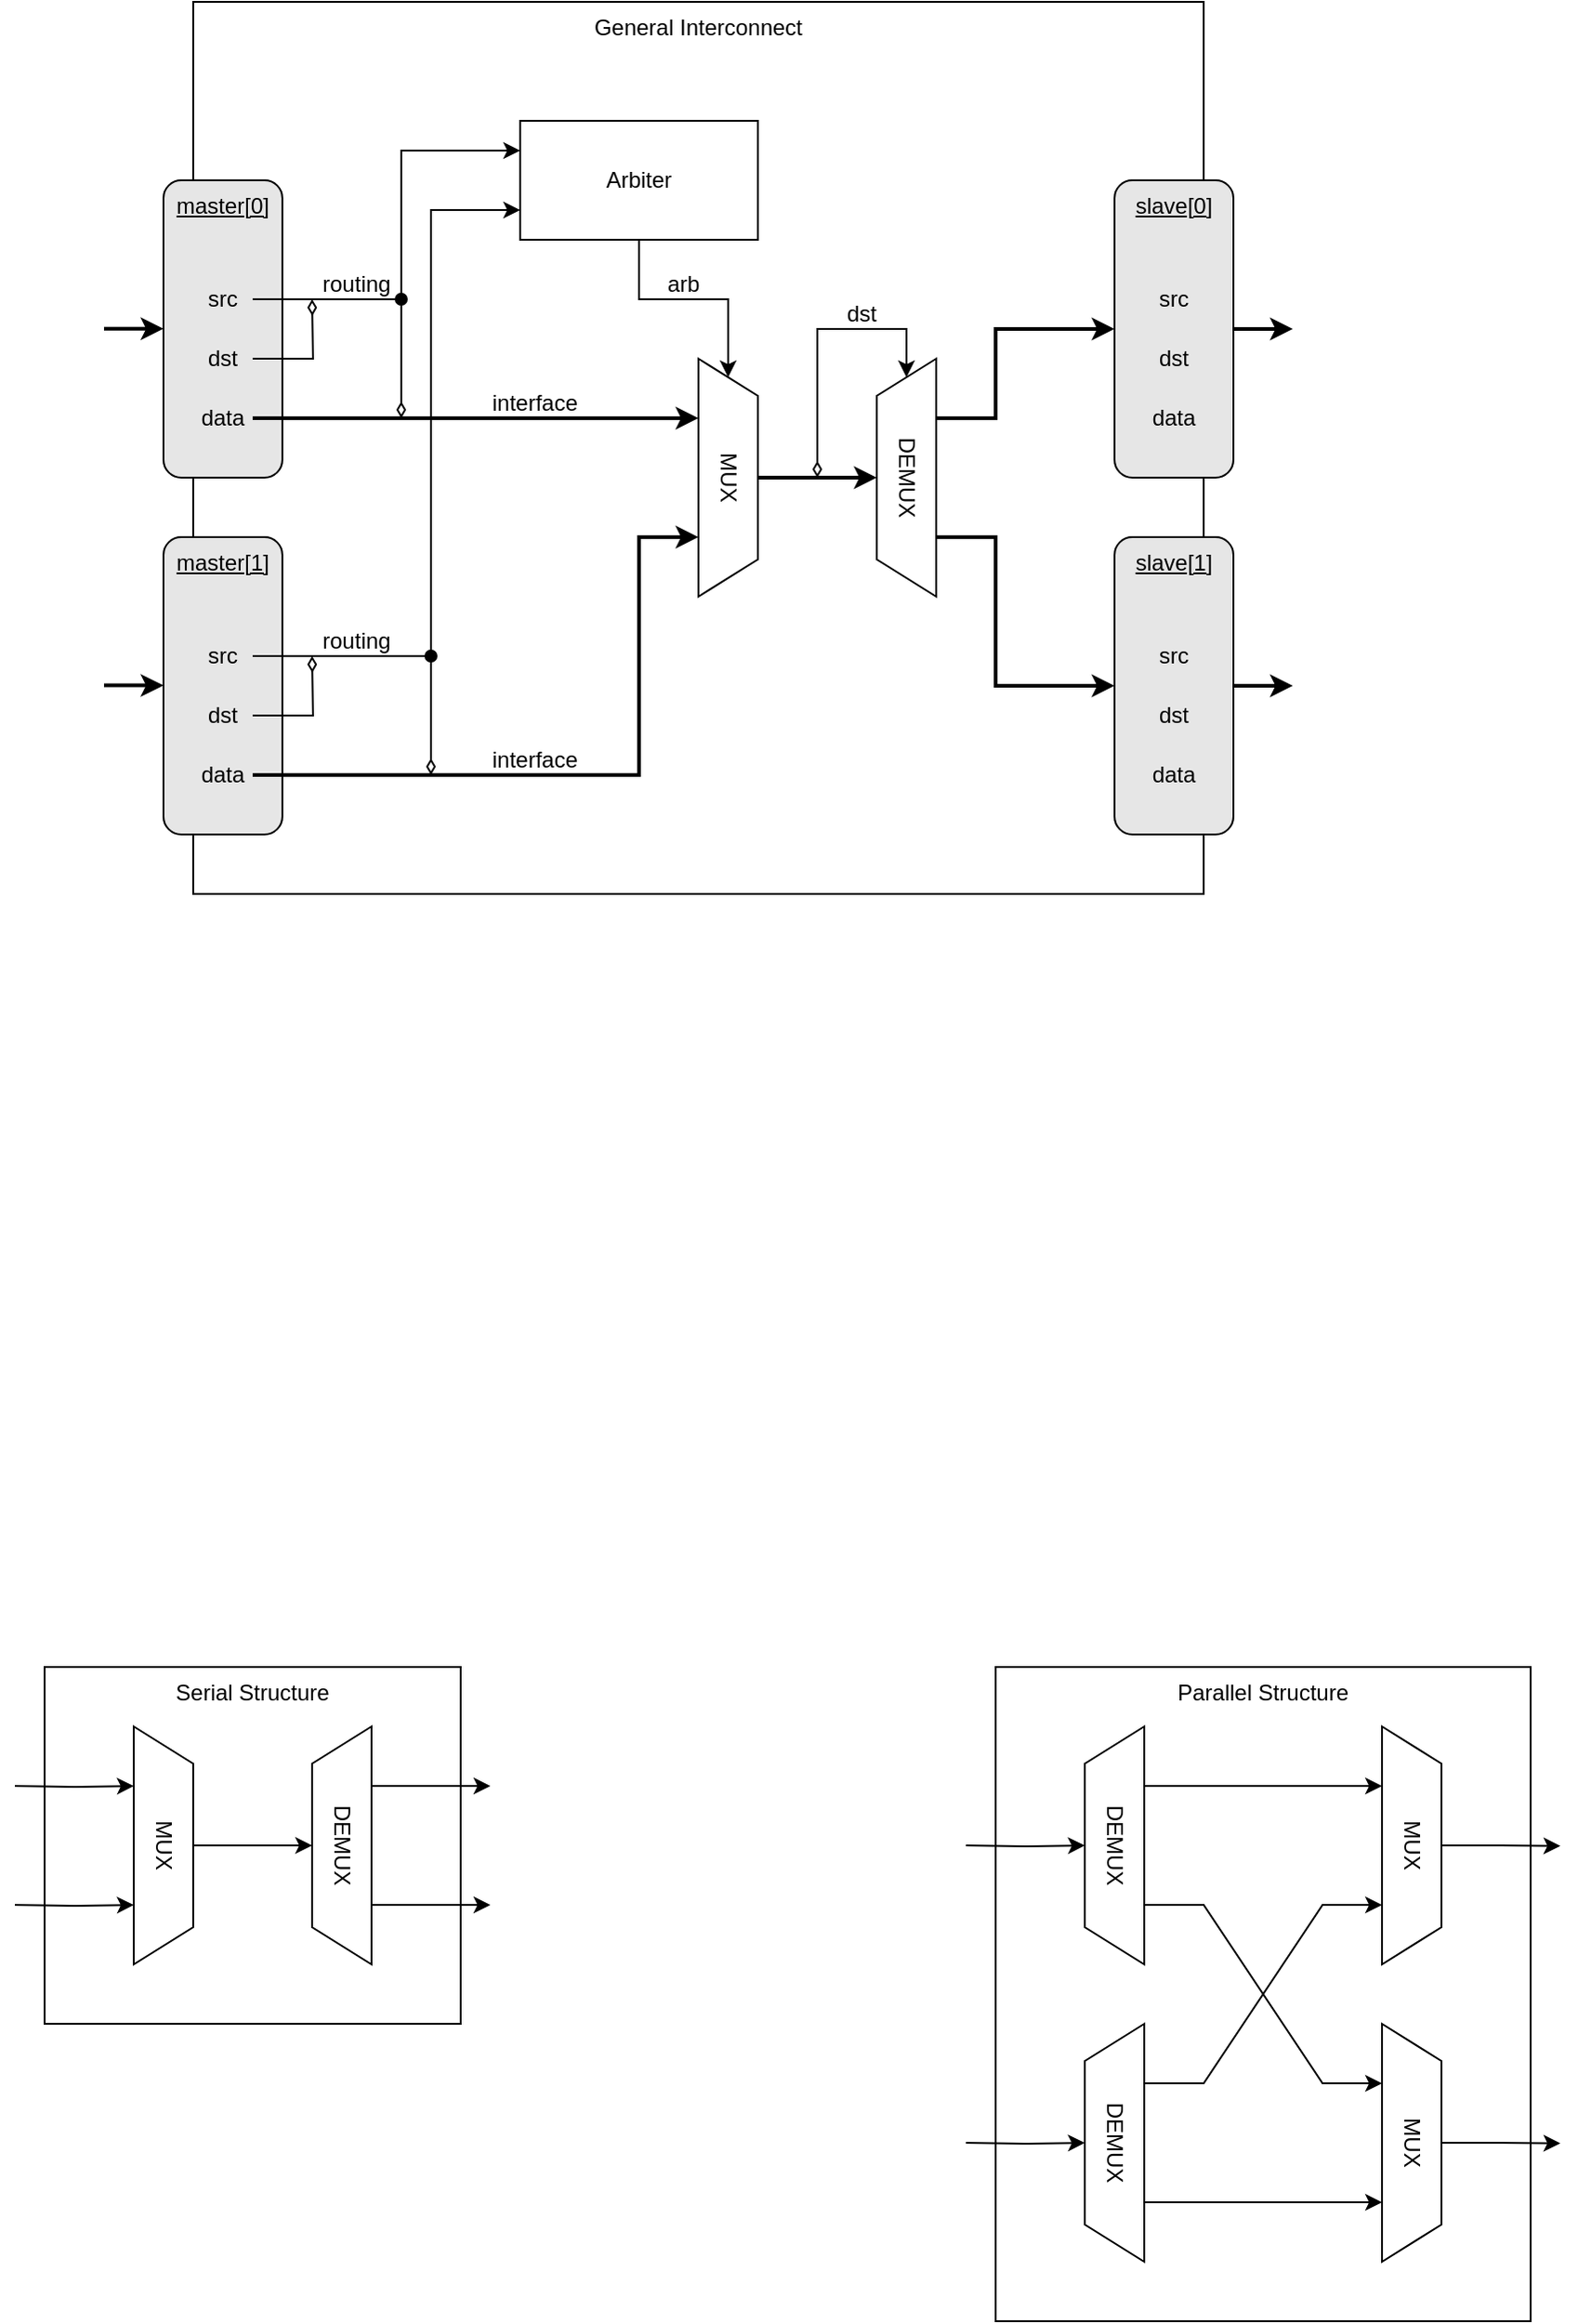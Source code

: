 <mxfile version="21.6.5" type="device">
  <diagram name="Page-1" id="W10y5Xv-MgBhDv2cQMVb">
    <mxGraphModel dx="1040" dy="603" grid="1" gridSize="16" guides="0" tooltips="1" connect="1" arrows="0" fold="1" page="1" pageScale="1" pageWidth="2560" pageHeight="1440" background="#ffffff" math="0" shadow="0">
      <root>
        <mxCell id="0" />
        <mxCell id="1" parent="0" />
        <mxCell id="4zyIvn0-0Vn7ysodNtMI-83" value="Serial Structure" style="rounded=0;whiteSpace=wrap;html=1;verticalAlign=top;" parent="1" vertex="1">
          <mxGeometry x="64" y="1024" width="224" height="192" as="geometry" />
        </mxCell>
        <mxCell id="4zyIvn0-0Vn7ysodNtMI-82" value="Parallel Structure" style="rounded=0;whiteSpace=wrap;html=1;verticalAlign=top;" parent="1" vertex="1">
          <mxGeometry x="576" y="1024" width="288" height="352" as="geometry" />
        </mxCell>
        <mxCell id="4zyIvn0-0Vn7ysodNtMI-51" value="General Interconnect" style="rounded=0;whiteSpace=wrap;html=1;verticalAlign=top;" parent="1" vertex="1">
          <mxGeometry x="144" y="128" width="544" height="480" as="geometry" />
        </mxCell>
        <mxCell id="4zyIvn0-0Vn7ysodNtMI-34" style="edgeStyle=orthogonalEdgeStyle;rounded=0;orthogonalLoop=1;jettySize=auto;html=1;exitX=0.5;exitY=1;exitDx=0;exitDy=0;entryX=0;entryY=0.5;entryDx=0;entryDy=0;" parent="1" source="x5MmImR9Tws4CZoo8QPT-1" target="x5MmImR9Tws4CZoo8QPT-2" edge="1">
          <mxGeometry relative="1" as="geometry" />
        </mxCell>
        <mxCell id="x5MmImR9Tws4CZoo8QPT-1" value="Arbiter" style="rounded=0;whiteSpace=wrap;html=1;" parent="1" vertex="1">
          <mxGeometry x="320" y="192" width="128" height="64" as="geometry" />
        </mxCell>
        <mxCell id="4zyIvn0-0Vn7ysodNtMI-36" style="edgeStyle=orthogonalEdgeStyle;rounded=0;orthogonalLoop=1;jettySize=auto;html=1;exitX=0.5;exitY=0;exitDx=0;exitDy=0;strokeWidth=2;entryX=0.5;entryY=1;entryDx=0;entryDy=0;" parent="1" source="x5MmImR9Tws4CZoo8QPT-2" target="4zyIvn0-0Vn7ysodNtMI-35" edge="1">
          <mxGeometry relative="1" as="geometry">
            <mxPoint x="496" y="416" as="targetPoint" />
          </mxGeometry>
        </mxCell>
        <mxCell id="x5MmImR9Tws4CZoo8QPT-2" value="MUX" style="shape=trapezoid;perimeter=trapezoidPerimeter;whiteSpace=wrap;html=1;fixedSize=1;rotation=90;" parent="1" vertex="1">
          <mxGeometry x="368" y="368" width="128" height="32" as="geometry" />
        </mxCell>
        <mxCell id="iYGyc5kOzqzwwhRVOcrO-2" style="edgeStyle=orthogonalEdgeStyle;rounded=0;orthogonalLoop=1;jettySize=auto;html=1;exitX=0;exitY=0.5;exitDx=0;exitDy=0;entryX=0;entryY=0.5;entryDx=0;entryDy=0;strokeWidth=2;" parent="1" target="4zyIvn0-0Vn7ysodNtMI-10" edge="1">
          <mxGeometry relative="1" as="geometry">
            <mxPoint x="96" y="303.905" as="sourcePoint" />
          </mxGeometry>
        </mxCell>
        <mxCell id="4zyIvn0-0Vn7ysodNtMI-10" value="&lt;u&gt;master[0]&lt;/u&gt;" style="rounded=1;whiteSpace=wrap;html=1;fillColor=#E6E6E6;verticalAlign=top;" parent="1" vertex="1">
          <mxGeometry x="128" y="224" width="64" height="160" as="geometry" />
        </mxCell>
        <mxCell id="4zyIvn0-0Vn7ysodNtMI-22" style="edgeStyle=orthogonalEdgeStyle;rounded=0;orthogonalLoop=1;jettySize=auto;html=1;exitX=1;exitY=0.5;exitDx=0;exitDy=0;entryX=0;entryY=0.25;entryDx=0;entryDy=0;" parent="1" source="4zyIvn0-0Vn7ysodNtMI-11" target="x5MmImR9Tws4CZoo8QPT-1" edge="1">
          <mxGeometry relative="1" as="geometry">
            <mxPoint x="256" y="288" as="targetPoint" />
            <Array as="points">
              <mxPoint x="256" y="288" />
              <mxPoint x="256" y="208" />
            </Array>
          </mxGeometry>
        </mxCell>
        <mxCell id="4zyIvn0-0Vn7ysodNtMI-11" value="src" style="text;html=1;strokeColor=none;fillColor=none;align=center;verticalAlign=middle;whiteSpace=wrap;rounded=0;" parent="1" vertex="1">
          <mxGeometry x="144" y="272" width="32" height="32" as="geometry" />
        </mxCell>
        <mxCell id="4zyIvn0-0Vn7ysodNtMI-25" style="edgeStyle=orthogonalEdgeStyle;rounded=0;orthogonalLoop=1;jettySize=auto;html=1;exitX=1;exitY=0.5;exitDx=0;exitDy=0;strokeWidth=2;entryX=0.25;entryY=1;entryDx=0;entryDy=0;" parent="1" source="4zyIvn0-0Vn7ysodNtMI-12" target="x5MmImR9Tws4CZoo8QPT-2" edge="1">
          <mxGeometry relative="1" as="geometry">
            <mxPoint x="320" y="352.056" as="targetPoint" />
          </mxGeometry>
        </mxCell>
        <mxCell id="4zyIvn0-0Vn7ysodNtMI-12" value="data" style="text;html=1;strokeColor=none;fillColor=none;align=center;verticalAlign=middle;whiteSpace=wrap;rounded=0;" parent="1" vertex="1">
          <mxGeometry x="144" y="336" width="32" height="32" as="geometry" />
        </mxCell>
        <mxCell id="4zyIvn0-0Vn7ysodNtMI-23" style="edgeStyle=orthogonalEdgeStyle;rounded=0;orthogonalLoop=1;jettySize=auto;html=1;exitX=1;exitY=0.5;exitDx=0;exitDy=0;endArrow=diamondThin;endFill=0;" parent="1" source="4zyIvn0-0Vn7ysodNtMI-13" edge="1">
          <mxGeometry relative="1" as="geometry">
            <mxPoint x="208.0" y="288" as="targetPoint" />
          </mxGeometry>
        </mxCell>
        <mxCell id="4zyIvn0-0Vn7ysodNtMI-13" value="dst" style="text;html=1;strokeColor=none;fillColor=none;align=center;verticalAlign=middle;whiteSpace=wrap;rounded=0;" parent="1" vertex="1">
          <mxGeometry x="144" y="304" width="32" height="32" as="geometry" />
        </mxCell>
        <mxCell id="iYGyc5kOzqzwwhRVOcrO-3" style="edgeStyle=orthogonalEdgeStyle;rounded=0;orthogonalLoop=1;jettySize=auto;html=1;exitX=0;exitY=0.5;exitDx=0;exitDy=0;entryX=0;entryY=0.5;entryDx=0;entryDy=0;strokeWidth=2;" parent="1" target="4zyIvn0-0Vn7ysodNtMI-18" edge="1">
          <mxGeometry relative="1" as="geometry">
            <mxPoint x="96" y="495.81" as="sourcePoint" />
          </mxGeometry>
        </mxCell>
        <mxCell id="4zyIvn0-0Vn7ysodNtMI-18" value="&lt;u&gt;master[1]&lt;/u&gt;" style="rounded=1;whiteSpace=wrap;html=1;fillColor=#E6E6E6;verticalAlign=top;" parent="1" vertex="1">
          <mxGeometry x="128" y="416" width="64" height="160" as="geometry" />
        </mxCell>
        <mxCell id="4zyIvn0-0Vn7ysodNtMI-26" style="edgeStyle=orthogonalEdgeStyle;rounded=0;orthogonalLoop=1;jettySize=auto;html=1;exitX=1;exitY=0.5;exitDx=0;exitDy=0;entryX=0;entryY=0.75;entryDx=0;entryDy=0;" parent="1" source="4zyIvn0-0Vn7ysodNtMI-19" target="x5MmImR9Tws4CZoo8QPT-1" edge="1">
          <mxGeometry relative="1" as="geometry">
            <mxPoint x="272" y="480.238" as="targetPoint" />
            <Array as="points">
              <mxPoint x="272" y="480" />
              <mxPoint x="272" y="240" />
            </Array>
          </mxGeometry>
        </mxCell>
        <mxCell id="4zyIvn0-0Vn7ysodNtMI-19" value="src" style="text;html=1;strokeColor=none;fillColor=none;align=center;verticalAlign=middle;whiteSpace=wrap;rounded=0;" parent="1" vertex="1">
          <mxGeometry x="144" y="464" width="32" height="32" as="geometry" />
        </mxCell>
        <mxCell id="4zyIvn0-0Vn7ysodNtMI-28" style="edgeStyle=orthogonalEdgeStyle;rounded=0;orthogonalLoop=1;jettySize=auto;html=1;exitX=1;exitY=0.5;exitDx=0;exitDy=0;strokeWidth=2;entryX=0.75;entryY=1;entryDx=0;entryDy=0;" parent="1" source="4zyIvn0-0Vn7ysodNtMI-20" target="x5MmImR9Tws4CZoo8QPT-2" edge="1">
          <mxGeometry relative="1" as="geometry">
            <mxPoint x="272" y="544.048" as="targetPoint" />
            <Array as="points">
              <mxPoint x="384" y="544" />
              <mxPoint x="384" y="416" />
            </Array>
          </mxGeometry>
        </mxCell>
        <mxCell id="4zyIvn0-0Vn7ysodNtMI-20" value="data" style="text;html=1;strokeColor=none;fillColor=none;align=center;verticalAlign=middle;whiteSpace=wrap;rounded=0;" parent="1" vertex="1">
          <mxGeometry x="144" y="528" width="32" height="32" as="geometry" />
        </mxCell>
        <mxCell id="4zyIvn0-0Vn7ysodNtMI-27" style="edgeStyle=orthogonalEdgeStyle;rounded=0;orthogonalLoop=1;jettySize=auto;html=1;exitX=1;exitY=0.5;exitDx=0;exitDy=0;endArrow=diamondThin;endFill=0;" parent="1" source="4zyIvn0-0Vn7ysodNtMI-21" edge="1">
          <mxGeometry relative="1" as="geometry">
            <mxPoint x="208" y="480" as="targetPoint" />
          </mxGeometry>
        </mxCell>
        <mxCell id="4zyIvn0-0Vn7ysodNtMI-21" value="dst" style="text;html=1;strokeColor=none;fillColor=none;align=center;verticalAlign=middle;whiteSpace=wrap;rounded=0;" parent="1" vertex="1">
          <mxGeometry x="144" y="496" width="32" height="32" as="geometry" />
        </mxCell>
        <mxCell id="4zyIvn0-0Vn7ysodNtMI-24" value="routing" style="text;html=1;strokeColor=none;fillColor=none;align=center;verticalAlign=middle;whiteSpace=wrap;rounded=0;" parent="1" vertex="1">
          <mxGeometry x="208" y="272" width="48" height="16" as="geometry" />
        </mxCell>
        <mxCell id="4zyIvn0-0Vn7ysodNtMI-29" value="" style="endArrow=diamondThin;html=1;rounded=0;startArrow=oval;startFill=1;endFill=0;" parent="1" edge="1">
          <mxGeometry width="50" height="50" relative="1" as="geometry">
            <mxPoint x="256" y="288" as="sourcePoint" />
            <mxPoint x="256" y="352" as="targetPoint" />
          </mxGeometry>
        </mxCell>
        <mxCell id="4zyIvn0-0Vn7ysodNtMI-30" value="interface" style="text;html=1;strokeColor=none;fillColor=none;align=center;verticalAlign=middle;whiteSpace=wrap;rounded=0;" parent="1" vertex="1">
          <mxGeometry x="304" y="336" width="48" height="16" as="geometry" />
        </mxCell>
        <mxCell id="4zyIvn0-0Vn7ysodNtMI-31" value="" style="endArrow=diamondThin;html=1;rounded=0;startArrow=oval;startFill=1;endFill=0;" parent="1" edge="1">
          <mxGeometry width="50" height="50" relative="1" as="geometry">
            <mxPoint x="272" y="480" as="sourcePoint" />
            <mxPoint x="272" y="544" as="targetPoint" />
          </mxGeometry>
        </mxCell>
        <mxCell id="4zyIvn0-0Vn7ysodNtMI-32" value="routing" style="text;html=1;strokeColor=none;fillColor=none;align=center;verticalAlign=middle;whiteSpace=wrap;rounded=0;" parent="1" vertex="1">
          <mxGeometry x="208" y="464" width="48" height="16" as="geometry" />
        </mxCell>
        <mxCell id="4zyIvn0-0Vn7ysodNtMI-33" value="interface" style="text;html=1;strokeColor=none;fillColor=none;align=center;verticalAlign=middle;whiteSpace=wrap;rounded=0;" parent="1" vertex="1">
          <mxGeometry x="304" y="528" width="48" height="16" as="geometry" />
        </mxCell>
        <mxCell id="4zyIvn0-0Vn7ysodNtMI-45" style="edgeStyle=orthogonalEdgeStyle;rounded=0;orthogonalLoop=1;jettySize=auto;html=1;entryX=0;entryY=0.5;entryDx=0;entryDy=0;strokeWidth=2;" parent="1" target="4zyIvn0-0Vn7ysodNtMI-37" edge="1">
          <mxGeometry relative="1" as="geometry">
            <mxPoint x="544" y="352" as="sourcePoint" />
            <Array as="points">
              <mxPoint x="576" y="352" />
              <mxPoint x="576" y="304" />
            </Array>
          </mxGeometry>
        </mxCell>
        <mxCell id="4zyIvn0-0Vn7ysodNtMI-46" style="edgeStyle=orthogonalEdgeStyle;rounded=0;orthogonalLoop=1;jettySize=auto;html=1;entryX=0;entryY=0.5;entryDx=0;entryDy=0;strokeWidth=2;" parent="1" target="4zyIvn0-0Vn7ysodNtMI-41" edge="1">
          <mxGeometry relative="1" as="geometry">
            <mxPoint x="544" y="416" as="sourcePoint" />
            <Array as="points">
              <mxPoint x="576" y="416" />
              <mxPoint x="576" y="496" />
            </Array>
          </mxGeometry>
        </mxCell>
        <mxCell id="4zyIvn0-0Vn7ysodNtMI-47" style="edgeStyle=orthogonalEdgeStyle;rounded=0;orthogonalLoop=1;jettySize=auto;html=1;exitX=1;exitY=0.5;exitDx=0;exitDy=0;startArrow=diamondThin;startFill=0;entryX=0;entryY=0.5;entryDx=0;entryDy=0;" parent="1" target="4zyIvn0-0Vn7ysodNtMI-35" edge="1">
          <mxGeometry relative="1" as="geometry">
            <mxPoint x="560" y="288" as="targetPoint" />
            <mxPoint x="480" y="384" as="sourcePoint" />
            <Array as="points">
              <mxPoint x="480" y="304" />
              <mxPoint x="528" y="304" />
            </Array>
          </mxGeometry>
        </mxCell>
        <mxCell id="4zyIvn0-0Vn7ysodNtMI-35" value="DEMUX" style="shape=trapezoid;perimeter=trapezoidPerimeter;whiteSpace=wrap;html=1;fixedSize=1;rotation=90;horizontal=1;flipV=1;" parent="1" vertex="1">
          <mxGeometry x="464" y="368" width="128" height="32" as="geometry" />
        </mxCell>
        <mxCell id="iYGyc5kOzqzwwhRVOcrO-4" style="edgeStyle=orthogonalEdgeStyle;rounded=0;orthogonalLoop=1;jettySize=auto;html=1;exitX=1;exitY=0.5;exitDx=0;exitDy=0;strokeWidth=2;" parent="1" source="4zyIvn0-0Vn7ysodNtMI-37" edge="1">
          <mxGeometry relative="1" as="geometry">
            <mxPoint x="736" y="303.905" as="targetPoint" />
          </mxGeometry>
        </mxCell>
        <mxCell id="4zyIvn0-0Vn7ysodNtMI-37" value="&lt;u&gt;slave[0]&lt;/u&gt;" style="rounded=1;whiteSpace=wrap;html=1;fillColor=#E6E6E6;verticalAlign=top;" parent="1" vertex="1">
          <mxGeometry x="640" y="224" width="64" height="160" as="geometry" />
        </mxCell>
        <mxCell id="4zyIvn0-0Vn7ysodNtMI-38" value="src" style="text;html=1;strokeColor=none;fillColor=none;align=center;verticalAlign=middle;whiteSpace=wrap;rounded=0;" parent="1" vertex="1">
          <mxGeometry x="656" y="272" width="32" height="32" as="geometry" />
        </mxCell>
        <mxCell id="4zyIvn0-0Vn7ysodNtMI-39" value="data" style="text;html=1;strokeColor=none;fillColor=none;align=center;verticalAlign=middle;whiteSpace=wrap;rounded=0;" parent="1" vertex="1">
          <mxGeometry x="656" y="336" width="32" height="32" as="geometry" />
        </mxCell>
        <mxCell id="4zyIvn0-0Vn7ysodNtMI-40" value="dst" style="text;html=1;strokeColor=none;fillColor=none;align=center;verticalAlign=middle;whiteSpace=wrap;rounded=0;" parent="1" vertex="1">
          <mxGeometry x="656" y="304" width="32" height="32" as="geometry" />
        </mxCell>
        <mxCell id="iYGyc5kOzqzwwhRVOcrO-5" style="edgeStyle=orthogonalEdgeStyle;rounded=0;orthogonalLoop=1;jettySize=auto;html=1;exitX=1;exitY=0.5;exitDx=0;exitDy=0;strokeWidth=2;" parent="1" source="4zyIvn0-0Vn7ysodNtMI-41" edge="1">
          <mxGeometry relative="1" as="geometry">
            <mxPoint x="736" y="495.81" as="targetPoint" />
          </mxGeometry>
        </mxCell>
        <mxCell id="4zyIvn0-0Vn7ysodNtMI-41" value="&lt;u&gt;slave[1]&lt;/u&gt;" style="rounded=1;whiteSpace=wrap;html=1;fillColor=#E6E6E6;verticalAlign=top;" parent="1" vertex="1">
          <mxGeometry x="640" y="416" width="64" height="160" as="geometry" />
        </mxCell>
        <mxCell id="4zyIvn0-0Vn7ysodNtMI-42" value="src" style="text;html=1;strokeColor=none;fillColor=none;align=center;verticalAlign=middle;whiteSpace=wrap;rounded=0;" parent="1" vertex="1">
          <mxGeometry x="656" y="464" width="32" height="32" as="geometry" />
        </mxCell>
        <mxCell id="4zyIvn0-0Vn7ysodNtMI-43" value="data" style="text;html=1;strokeColor=none;fillColor=none;align=center;verticalAlign=middle;whiteSpace=wrap;rounded=0;" parent="1" vertex="1">
          <mxGeometry x="656" y="528" width="32" height="32" as="geometry" />
        </mxCell>
        <mxCell id="4zyIvn0-0Vn7ysodNtMI-44" value="dst" style="text;html=1;strokeColor=none;fillColor=none;align=center;verticalAlign=middle;whiteSpace=wrap;rounded=0;" parent="1" vertex="1">
          <mxGeometry x="656" y="496" width="32" height="32" as="geometry" />
        </mxCell>
        <mxCell id="4zyIvn0-0Vn7ysodNtMI-48" value="dst" style="text;html=1;strokeColor=none;fillColor=none;align=center;verticalAlign=middle;whiteSpace=wrap;rounded=0;" parent="1" vertex="1">
          <mxGeometry x="480" y="288" width="48" height="16" as="geometry" />
        </mxCell>
        <mxCell id="4zyIvn0-0Vn7ysodNtMI-57" style="edgeStyle=orthogonalEdgeStyle;rounded=0;orthogonalLoop=1;jettySize=auto;html=1;exitX=0.5;exitY=0;exitDx=0;exitDy=0;strokeWidth=1;entryX=0.5;entryY=1;entryDx=0;entryDy=0;" parent="1" source="4zyIvn0-0Vn7ysodNtMI-58" target="4zyIvn0-0Vn7ysodNtMI-60" edge="1">
          <mxGeometry relative="1" as="geometry">
            <mxPoint x="192" y="1152" as="targetPoint" />
          </mxGeometry>
        </mxCell>
        <mxCell id="4zyIvn0-0Vn7ysodNtMI-61" style="edgeStyle=orthogonalEdgeStyle;rounded=0;orthogonalLoop=1;jettySize=auto;html=1;exitX=0.25;exitY=1;exitDx=0;exitDy=0;entryX=0.25;entryY=1;entryDx=0;entryDy=0;" parent="1" target="4zyIvn0-0Vn7ysodNtMI-58" edge="1">
          <mxGeometry relative="1" as="geometry">
            <mxPoint x="48" y="1088" as="sourcePoint" />
          </mxGeometry>
        </mxCell>
        <mxCell id="4zyIvn0-0Vn7ysodNtMI-62" style="edgeStyle=orthogonalEdgeStyle;rounded=0;orthogonalLoop=1;jettySize=auto;html=1;exitX=0.75;exitY=1;exitDx=0;exitDy=0;entryX=0.75;entryY=1;entryDx=0;entryDy=0;" parent="1" target="4zyIvn0-0Vn7ysodNtMI-58" edge="1">
          <mxGeometry relative="1" as="geometry">
            <mxPoint x="48" y="1152" as="sourcePoint" />
          </mxGeometry>
        </mxCell>
        <mxCell id="4zyIvn0-0Vn7ysodNtMI-58" value="MUX" style="shape=trapezoid;perimeter=trapezoidPerimeter;whiteSpace=wrap;html=1;fixedSize=1;rotation=90;" parent="1" vertex="1">
          <mxGeometry x="64" y="1104" width="128" height="32" as="geometry" />
        </mxCell>
        <mxCell id="4zyIvn0-0Vn7ysodNtMI-63" style="edgeStyle=orthogonalEdgeStyle;rounded=0;orthogonalLoop=1;jettySize=auto;html=1;exitX=0.25;exitY=0;exitDx=0;exitDy=0;" parent="1" source="4zyIvn0-0Vn7ysodNtMI-60" edge="1">
          <mxGeometry relative="1" as="geometry">
            <mxPoint x="304" y="1088" as="targetPoint" />
          </mxGeometry>
        </mxCell>
        <mxCell id="4zyIvn0-0Vn7ysodNtMI-64" style="edgeStyle=orthogonalEdgeStyle;rounded=0;orthogonalLoop=1;jettySize=auto;html=1;exitX=0.75;exitY=0;exitDx=0;exitDy=0;" parent="1" source="4zyIvn0-0Vn7ysodNtMI-60" edge="1">
          <mxGeometry relative="1" as="geometry">
            <mxPoint x="304" y="1152" as="targetPoint" />
          </mxGeometry>
        </mxCell>
        <mxCell id="4zyIvn0-0Vn7ysodNtMI-60" value="DEMUX" style="shape=trapezoid;perimeter=trapezoidPerimeter;whiteSpace=wrap;html=1;fixedSize=1;rotation=90;horizontal=1;flipV=1;" parent="1" vertex="1">
          <mxGeometry x="160" y="1104" width="128" height="32" as="geometry" />
        </mxCell>
        <mxCell id="4zyIvn0-0Vn7ysodNtMI-65" style="edgeStyle=orthogonalEdgeStyle;rounded=0;orthogonalLoop=1;jettySize=auto;html=1;exitX=0.5;exitY=0;exitDx=0;exitDy=0;strokeWidth=1;entryX=0.5;entryY=1;entryDx=0;entryDy=0;" parent="1" target="4zyIvn0-0Vn7ysodNtMI-71" edge="1">
          <mxGeometry relative="1" as="geometry">
            <mxPoint x="608" y="1152" as="targetPoint" />
            <mxPoint x="560" y="1120" as="sourcePoint" />
          </mxGeometry>
        </mxCell>
        <mxCell id="4zyIvn0-0Vn7ysodNtMI-76" style="edgeStyle=orthogonalEdgeStyle;rounded=0;orthogonalLoop=1;jettySize=auto;html=1;exitX=0.25;exitY=0;exitDx=0;exitDy=0;entryX=0.25;entryY=1;entryDx=0;entryDy=0;" parent="1" source="4zyIvn0-0Vn7ysodNtMI-71" target="4zyIvn0-0Vn7ysodNtMI-74" edge="1">
          <mxGeometry relative="1" as="geometry" />
        </mxCell>
        <mxCell id="4zyIvn0-0Vn7ysodNtMI-78" style="rounded=0;orthogonalLoop=1;jettySize=auto;html=1;exitX=0.75;exitY=0;exitDx=0;exitDy=0;entryX=0.25;entryY=1;entryDx=0;entryDy=0;" parent="1" source="4zyIvn0-0Vn7ysodNtMI-71" target="4zyIvn0-0Vn7ysodNtMI-75" edge="1">
          <mxGeometry relative="1" as="geometry">
            <Array as="points">
              <mxPoint x="688" y="1152" />
              <mxPoint x="752" y="1248" />
            </Array>
          </mxGeometry>
        </mxCell>
        <mxCell id="4zyIvn0-0Vn7ysodNtMI-71" value="DEMUX" style="shape=trapezoid;perimeter=trapezoidPerimeter;whiteSpace=wrap;html=1;fixedSize=1;rotation=90;horizontal=1;flipV=1;" parent="1" vertex="1">
          <mxGeometry x="576" y="1104" width="128" height="32" as="geometry" />
        </mxCell>
        <mxCell id="4zyIvn0-0Vn7ysodNtMI-72" style="edgeStyle=orthogonalEdgeStyle;rounded=0;orthogonalLoop=1;jettySize=auto;html=1;exitX=0.5;exitY=0;exitDx=0;exitDy=0;strokeWidth=1;entryX=0.5;entryY=1;entryDx=0;entryDy=0;" parent="1" target="4zyIvn0-0Vn7ysodNtMI-73" edge="1">
          <mxGeometry relative="1" as="geometry">
            <mxPoint x="608" y="1312" as="targetPoint" />
            <mxPoint x="560" y="1280" as="sourcePoint" />
          </mxGeometry>
        </mxCell>
        <mxCell id="4zyIvn0-0Vn7ysodNtMI-77" style="rounded=0;orthogonalLoop=1;jettySize=auto;html=1;exitX=0.25;exitY=0;exitDx=0;exitDy=0;entryX=0.75;entryY=1;entryDx=0;entryDy=0;" parent="1" source="4zyIvn0-0Vn7ysodNtMI-73" target="4zyIvn0-0Vn7ysodNtMI-74" edge="1">
          <mxGeometry relative="1" as="geometry">
            <Array as="points">
              <mxPoint x="688" y="1248" />
              <mxPoint x="752" y="1152" />
            </Array>
          </mxGeometry>
        </mxCell>
        <mxCell id="4zyIvn0-0Vn7ysodNtMI-79" style="edgeStyle=orthogonalEdgeStyle;rounded=0;orthogonalLoop=1;jettySize=auto;html=1;exitX=0.75;exitY=0;exitDx=0;exitDy=0;entryX=0.75;entryY=1;entryDx=0;entryDy=0;" parent="1" source="4zyIvn0-0Vn7ysodNtMI-73" target="4zyIvn0-0Vn7ysodNtMI-75" edge="1">
          <mxGeometry relative="1" as="geometry" />
        </mxCell>
        <mxCell id="4zyIvn0-0Vn7ysodNtMI-73" value="DEMUX" style="shape=trapezoid;perimeter=trapezoidPerimeter;whiteSpace=wrap;html=1;fixedSize=1;rotation=90;horizontal=1;flipV=1;" parent="1" vertex="1">
          <mxGeometry x="576" y="1264" width="128" height="32" as="geometry" />
        </mxCell>
        <mxCell id="4zyIvn0-0Vn7ysodNtMI-80" style="edgeStyle=orthogonalEdgeStyle;rounded=0;orthogonalLoop=1;jettySize=auto;html=1;exitX=0.5;exitY=0;exitDx=0;exitDy=0;" parent="1" source="4zyIvn0-0Vn7ysodNtMI-74" edge="1">
          <mxGeometry relative="1" as="geometry">
            <mxPoint x="880" y="1120.286" as="targetPoint" />
          </mxGeometry>
        </mxCell>
        <mxCell id="4zyIvn0-0Vn7ysodNtMI-74" value="MUX" style="shape=trapezoid;perimeter=trapezoidPerimeter;whiteSpace=wrap;html=1;fixedSize=1;rotation=90;" parent="1" vertex="1">
          <mxGeometry x="736" y="1104" width="128" height="32" as="geometry" />
        </mxCell>
        <mxCell id="4zyIvn0-0Vn7ysodNtMI-81" style="edgeStyle=orthogonalEdgeStyle;rounded=0;orthogonalLoop=1;jettySize=auto;html=1;exitX=0.5;exitY=0;exitDx=0;exitDy=0;" parent="1" source="4zyIvn0-0Vn7ysodNtMI-75" edge="1">
          <mxGeometry relative="1" as="geometry">
            <mxPoint x="880" y="1280.286" as="targetPoint" />
          </mxGeometry>
        </mxCell>
        <mxCell id="4zyIvn0-0Vn7ysodNtMI-75" value="MUX" style="shape=trapezoid;perimeter=trapezoidPerimeter;whiteSpace=wrap;html=1;fixedSize=1;rotation=90;" parent="1" vertex="1">
          <mxGeometry x="736" y="1264" width="128" height="32" as="geometry" />
        </mxCell>
        <mxCell id="iYGyc5kOzqzwwhRVOcrO-49" value="arb" style="text;html=1;strokeColor=none;fillColor=none;align=center;verticalAlign=middle;whiteSpace=wrap;rounded=0;" parent="1" vertex="1">
          <mxGeometry x="384" y="272" width="48" height="16" as="geometry" />
        </mxCell>
      </root>
    </mxGraphModel>
  </diagram>
</mxfile>
